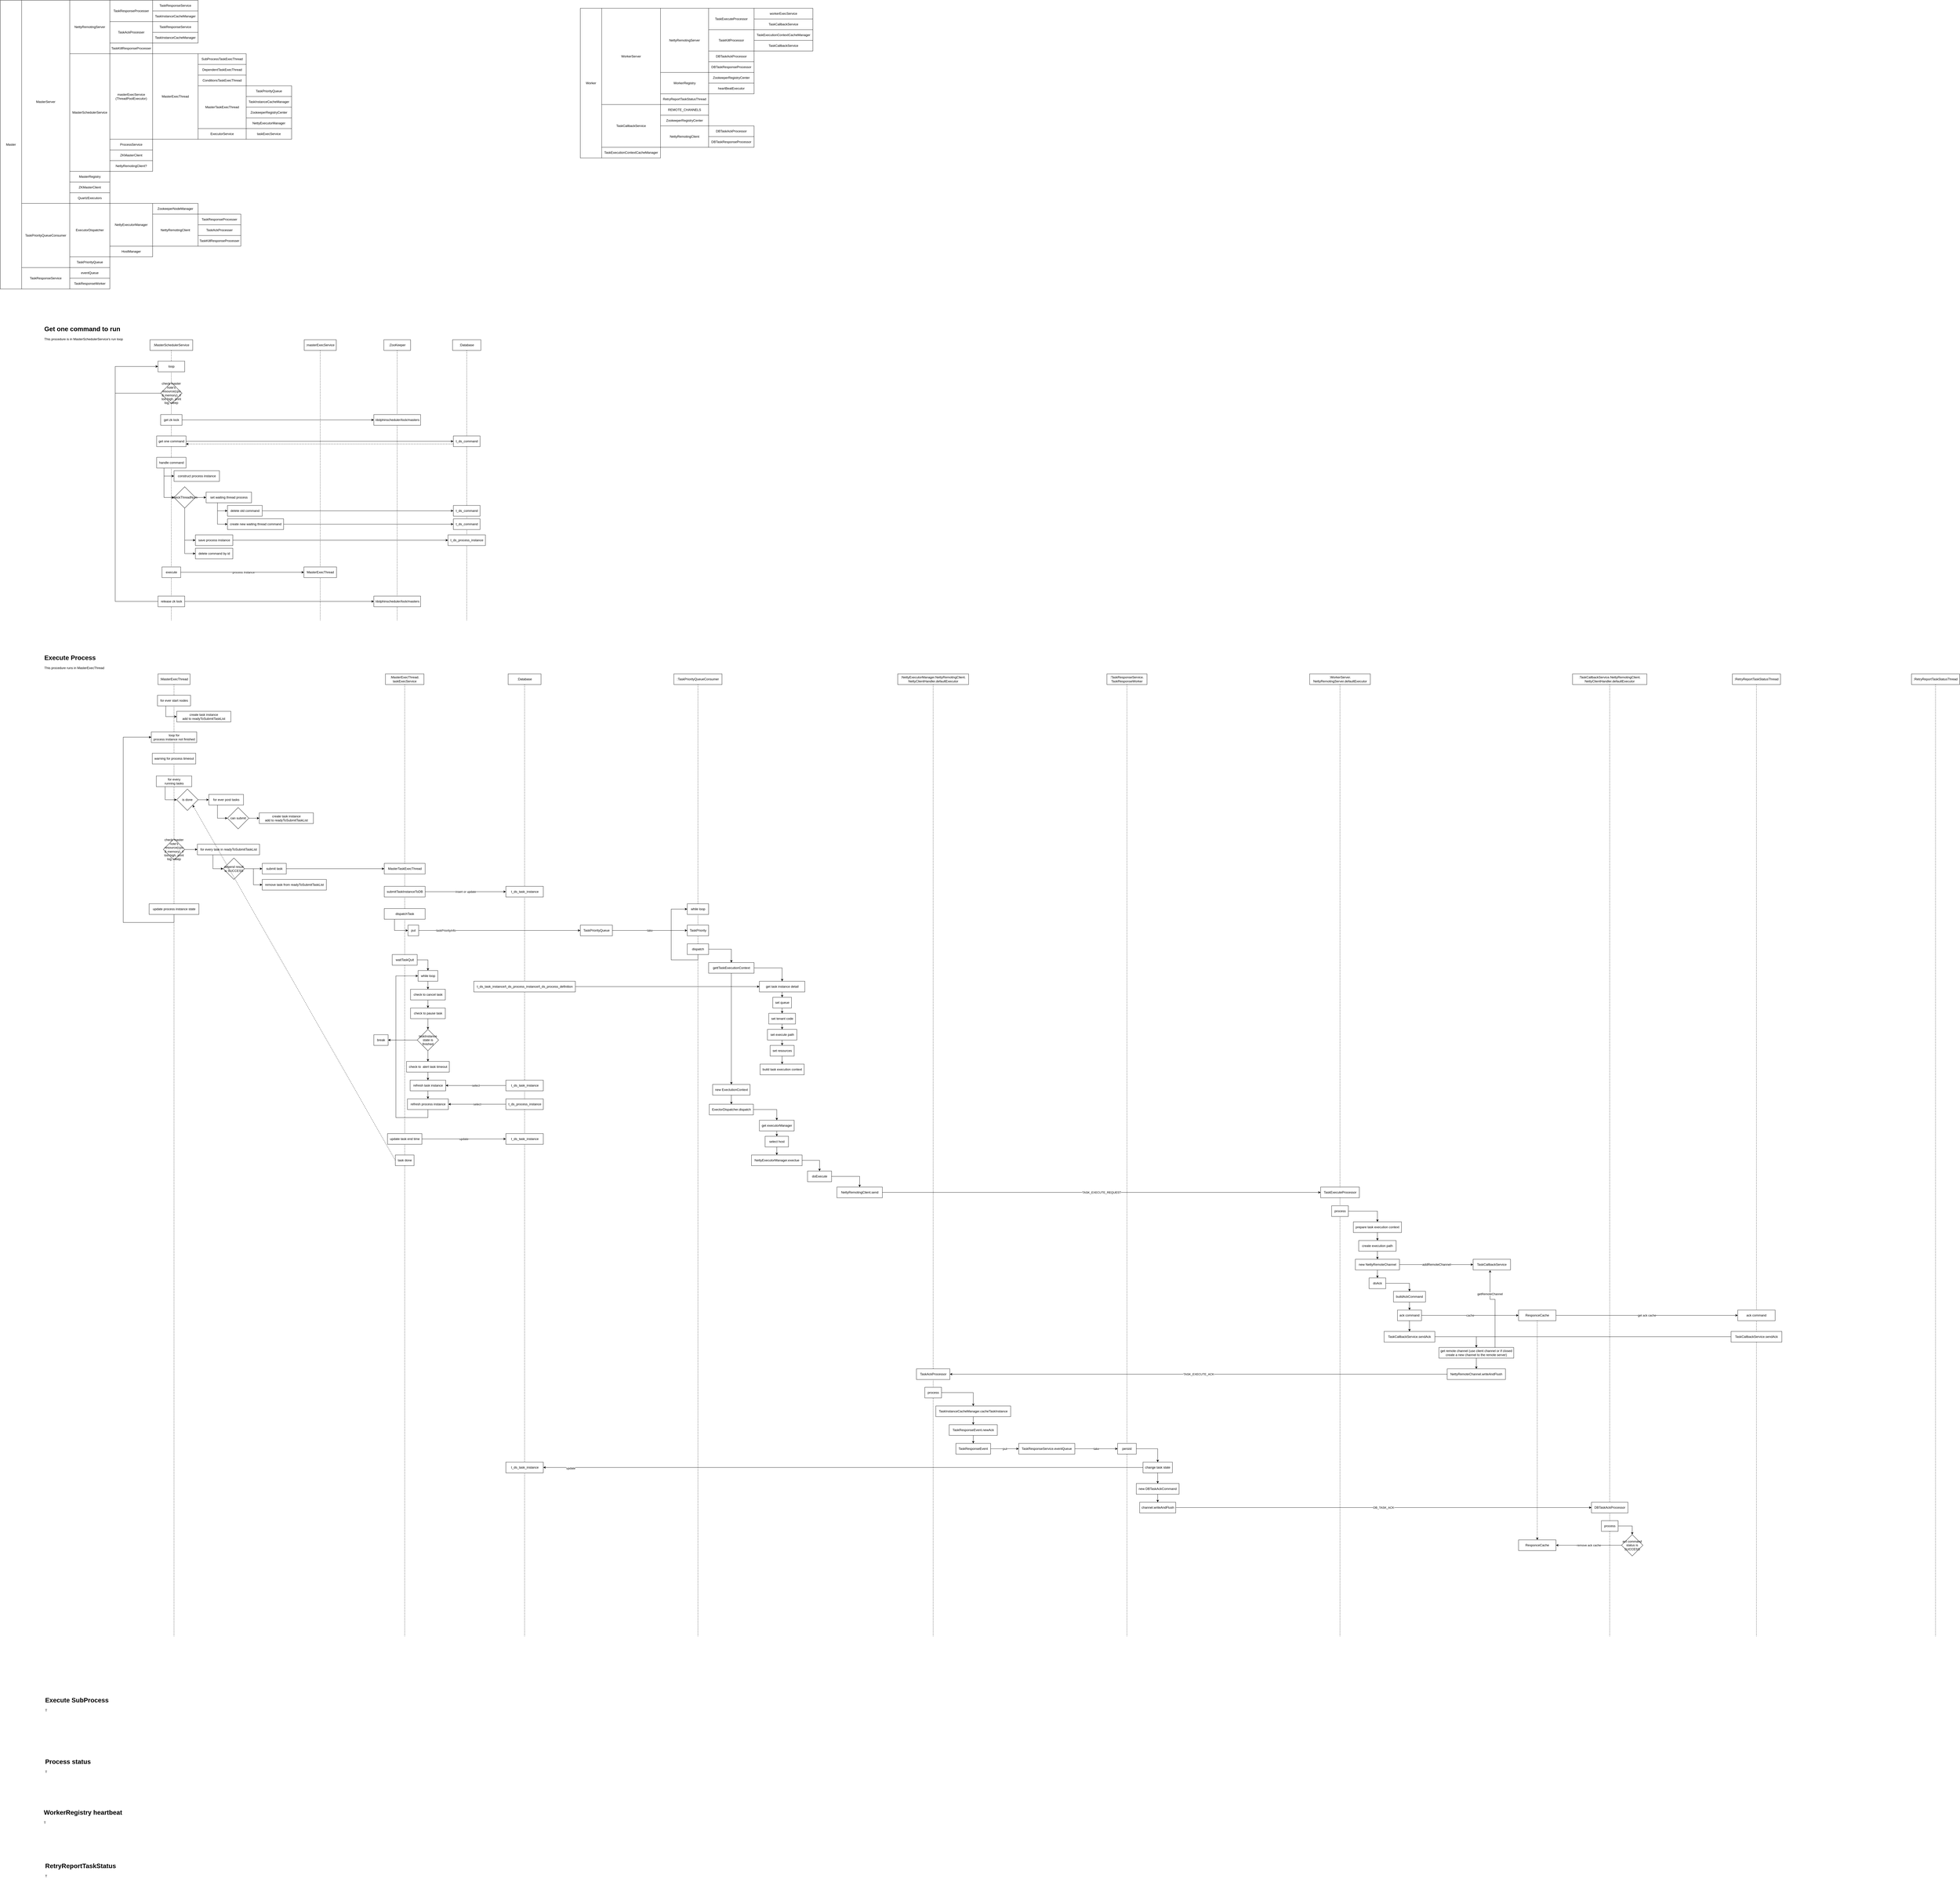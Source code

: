 <mxfile>
    <diagram id="Chz7LX6HWvREofruiTzN" name="Page-1">
        <mxGraphModel dx="1555" dy="1415" grid="1" gridSize="10" guides="1" tooltips="1" connect="1" arrows="1" fold="1" page="0" pageScale="1" pageWidth="827" pageHeight="1169" math="0" shadow="0">
            <root>
                <mxCell id="0"/>
                <mxCell id="1" parent="0"/>
                <mxCell id="3" value="Worker" style="rounded=0;whiteSpace=wrap;html=1;" parent="1" vertex="1">
                    <mxGeometry x="1930" y="-570" width="80" height="560" as="geometry"/>
                </mxCell>
                <mxCell id="5" value="MasterServer" style="rounded=0;whiteSpace=wrap;html=1;" parent="1" vertex="1">
                    <mxGeometry x="-160" y="-600" width="180" height="760" as="geometry"/>
                </mxCell>
                <mxCell id="6" value="NettyRemotingServer" style="rounded=0;whiteSpace=wrap;html=1;" parent="1" vertex="1">
                    <mxGeometry x="20" y="-600" width="150" height="200" as="geometry"/>
                </mxCell>
                <mxCell id="7" value="TaskResponseProcesser" style="rounded=0;whiteSpace=wrap;html=1;" parent="1" vertex="1">
                    <mxGeometry x="170" y="-600" width="160" height="80" as="geometry"/>
                </mxCell>
                <mxCell id="8" value="TaskAckProcesser" style="rounded=0;whiteSpace=wrap;html=1;" parent="1" vertex="1">
                    <mxGeometry x="170" y="-520" width="160" height="80" as="geometry"/>
                </mxCell>
                <mxCell id="9" value="TaskKillResponseProcesser" style="rounded=0;whiteSpace=wrap;html=1;" parent="1" vertex="1">
                    <mxGeometry x="170" y="-440" width="160" height="40" as="geometry"/>
                </mxCell>
                <mxCell id="10" value="MasterSchedulerService" style="rounded=0;whiteSpace=wrap;html=1;" parent="1" vertex="1">
                    <mxGeometry x="20" y="-400" width="150" height="440" as="geometry"/>
                </mxCell>
                <mxCell id="11" value="QuartzExecutors" style="rounded=0;whiteSpace=wrap;html=1;" parent="1" vertex="1">
                    <mxGeometry x="20" y="120" width="150" height="40" as="geometry"/>
                </mxCell>
                <mxCell id="12" value="MasterRegistry" style="rounded=0;whiteSpace=wrap;html=1;" parent="1" vertex="1">
                    <mxGeometry x="20" y="40" width="150" height="40" as="geometry"/>
                </mxCell>
                <mxCell id="13" value="ZKMasterClient" style="rounded=0;whiteSpace=wrap;html=1;" parent="1" vertex="1">
                    <mxGeometry x="20" y="80" width="150" height="40" as="geometry"/>
                </mxCell>
                <mxCell id="15" value="ProcessService" style="rounded=0;whiteSpace=wrap;html=1;" parent="1" vertex="1">
                    <mxGeometry x="170" y="-80" width="160" height="40" as="geometry"/>
                </mxCell>
                <mxCell id="16" value="ZKMasterClient" style="rounded=0;whiteSpace=wrap;html=1;" parent="1" vertex="1">
                    <mxGeometry x="170" y="-40" width="160" height="40" as="geometry"/>
                </mxCell>
                <mxCell id="17" value="NettyRemotingClient?" style="rounded=0;whiteSpace=wrap;html=1;" parent="1" vertex="1">
                    <mxGeometry x="170" width="160" height="40" as="geometry"/>
                </mxCell>
                <mxCell id="18" value="masterExecService&lt;br&gt;(ThreadPoolExecutor)" style="rounded=0;whiteSpace=wrap;html=1;" parent="1" vertex="1">
                    <mxGeometry x="170" y="-400" width="160" height="320" as="geometry"/>
                </mxCell>
                <mxCell id="19" value="MasterExecThread" style="rounded=0;whiteSpace=wrap;html=1;" parent="1" vertex="1">
                    <mxGeometry x="330" y="-400" width="170" height="320" as="geometry"/>
                </mxCell>
                <mxCell id="20" value="SubProcessTaskExecThread" style="rounded=0;whiteSpace=wrap;html=1;" parent="1" vertex="1">
                    <mxGeometry x="500" y="-400" width="180" height="40" as="geometry"/>
                </mxCell>
                <mxCell id="21" value="DependentTaskExecThread" style="rounded=0;whiteSpace=wrap;html=1;" parent="1" vertex="1">
                    <mxGeometry x="500" y="-360" width="180" height="40" as="geometry"/>
                </mxCell>
                <mxCell id="22" value="ConditionsTaskExecThread" style="rounded=0;whiteSpace=wrap;html=1;" parent="1" vertex="1">
                    <mxGeometry x="500" y="-320" width="180" height="40" as="geometry"/>
                </mxCell>
                <mxCell id="23" value="MasterTaskExecThread" style="rounded=0;whiteSpace=wrap;html=1;" parent="1" vertex="1">
                    <mxGeometry x="500" y="-280" width="180" height="160" as="geometry"/>
                </mxCell>
                <mxCell id="24" value="TaskInstanceCacheManager" style="rounded=0;whiteSpace=wrap;html=1;" parent="1" vertex="1">
                    <mxGeometry x="330" y="-560" width="170" height="40" as="geometry"/>
                </mxCell>
                <mxCell id="25" value="TaskResponseService" style="rounded=0;whiteSpace=wrap;html=1;" parent="1" vertex="1">
                    <mxGeometry x="330" y="-600" width="170" height="40" as="geometry"/>
                </mxCell>
                <mxCell id="26" value="TaskInstanceCacheManager" style="rounded=0;whiteSpace=wrap;html=1;" parent="1" vertex="1">
                    <mxGeometry x="330" y="-480" width="170" height="40" as="geometry"/>
                </mxCell>
                <mxCell id="27" value="TaskResponseService" style="rounded=0;whiteSpace=wrap;html=1;" parent="1" vertex="1">
                    <mxGeometry x="330" y="-520" width="170" height="40" as="geometry"/>
                </mxCell>
                <mxCell id="28" value="&lt;h1&gt;Get one command to run&lt;/h1&gt;&lt;p&gt;This procedure is in MasterSchedulerService's run loop&amp;nbsp;&lt;/p&gt;" style="text;html=1;strokeColor=none;fillColor=none;spacing=5;spacingTop=-20;whiteSpace=wrap;overflow=hidden;rounded=0;" parent="1" vertex="1">
                    <mxGeometry x="-80" y="610" width="360" height="120" as="geometry"/>
                </mxCell>
                <mxCell id="29" value=":MasterSchedulerService" style="shape=umlLifeline;perimeter=lifelinePerimeter;whiteSpace=wrap;html=1;container=1;collapsible=0;recursiveResize=0;outlineConnect=0;" parent="1" vertex="1">
                    <mxGeometry x="320" y="670" width="160" height="1050" as="geometry"/>
                </mxCell>
                <mxCell id="35" value="check master note's resource(cpu &amp;amp; memory), if too high, print log, sleep" style="rhombus;whiteSpace=wrap;html=1;" parent="29" vertex="1">
                    <mxGeometry x="40" y="160" width="80" height="80" as="geometry"/>
                </mxCell>
                <mxCell id="38" value="get one command" style="html=1;" parent="29" vertex="1">
                    <mxGeometry x="25" y="360" width="110" height="40" as="geometry"/>
                </mxCell>
                <mxCell id="41" value="release zk lock" style="html=1;" parent="29" vertex="1">
                    <mxGeometry x="30" y="959" width="100" height="40" as="geometry"/>
                </mxCell>
                <mxCell id="53" value="checkThreadNum" style="rhombus;whiteSpace=wrap;html=1;" parent="29" vertex="1">
                    <mxGeometry x="90" y="550" width="80" height="80" as="geometry"/>
                </mxCell>
                <mxCell id="31" value="loop" style="html=1;" parent="1" vertex="1">
                    <mxGeometry x="350" y="750" width="100" height="40" as="geometry"/>
                </mxCell>
                <mxCell id="46" style="edgeStyle=orthogonalEdgeStyle;rounded=0;orthogonalLoop=1;jettySize=auto;html=1;" parent="1" source="33" target="43" edge="1">
                    <mxGeometry relative="1" as="geometry"/>
                </mxCell>
                <mxCell id="33" value="get zk lock" style="html=1;" parent="1" vertex="1">
                    <mxGeometry x="360" y="950" width="80" height="40" as="geometry"/>
                </mxCell>
                <mxCell id="36" style="edgeStyle=orthogonalEdgeStyle;rounded=0;orthogonalLoop=1;jettySize=auto;html=1;entryX=0;entryY=0.5;entryDx=0;entryDy=0;" parent="1" source="35" target="31" edge="1">
                    <mxGeometry relative="1" as="geometry">
                        <Array as="points">
                            <mxPoint x="190" y="870"/>
                            <mxPoint x="190" y="770"/>
                        </Array>
                    </mxGeometry>
                </mxCell>
                <mxCell id="37" value=":Database" style="shape=umlLifeline;perimeter=lifelinePerimeter;whiteSpace=wrap;html=1;container=1;collapsible=0;recursiveResize=0;outlineConnect=0;" parent="1" vertex="1">
                    <mxGeometry x="1452" y="670" width="106" height="1050" as="geometry"/>
                </mxCell>
                <mxCell id="62" value="t_ds_command" style="html=1;" parent="37" vertex="1">
                    <mxGeometry x="3" y="620" width="100" height="40" as="geometry"/>
                </mxCell>
                <mxCell id="66" value="t_ds_process_instance" style="html=1;" parent="37" vertex="1">
                    <mxGeometry x="-17" y="730" width="140" height="40" as="geometry"/>
                </mxCell>
                <mxCell id="49" style="edgeStyle=orthogonalEdgeStyle;rounded=0;orthogonalLoop=1;jettySize=auto;html=1;exitX=0;exitY=0.75;exitDx=0;exitDy=0;entryX=1;entryY=0.75;entryDx=0;entryDy=0;dashed=1" parent="1" source="39" target="38" edge="1">
                    <mxGeometry relative="1" as="geometry"/>
                </mxCell>
                <mxCell id="39" value="t_ds_command" style="html=1;" parent="1" vertex="1">
                    <mxGeometry x="1455" y="1030" width="100" height="40" as="geometry"/>
                </mxCell>
                <mxCell id="40" value="" style="edgeStyle=orthogonalEdgeStyle;rounded=0;orthogonalLoop=1;jettySize=auto;html=1;" parent="1" source="38" target="39" edge="1">
                    <mxGeometry x="0.054" relative="1" as="geometry">
                        <mxPoint as="offset"/>
                    </mxGeometry>
                </mxCell>
                <mxCell id="42" value=":ZooKeeper" style="shape=umlLifeline;perimeter=lifelinePerimeter;whiteSpace=wrap;html=1;container=1;collapsible=0;recursiveResize=0;outlineConnect=0;" parent="1" vertex="1">
                    <mxGeometry x="1195" y="670" width="100" height="1050" as="geometry"/>
                </mxCell>
                <mxCell id="43" value="/dolphinscheduler/lock/masters" style="html=1;" parent="1" vertex="1">
                    <mxGeometry x="1157.5" y="950" width="175" height="40" as="geometry"/>
                </mxCell>
                <mxCell id="44" value="/dolphinscheduler/lock/masters" style="html=1;" parent="1" vertex="1">
                    <mxGeometry x="1157.5" y="1629" width="175" height="40" as="geometry"/>
                </mxCell>
                <mxCell id="45" style="edgeStyle=orthogonalEdgeStyle;rounded=0;orthogonalLoop=1;jettySize=auto;html=1;" parent="1" source="41" target="44" edge="1">
                    <mxGeometry relative="1" as="geometry"/>
                </mxCell>
                <mxCell id="47" style="edgeStyle=orthogonalEdgeStyle;rounded=0;orthogonalLoop=1;jettySize=auto;html=1;entryX=0;entryY=0.5;entryDx=0;entryDy=0;" parent="1" source="41" target="31" edge="1">
                    <mxGeometry relative="1" as="geometry">
                        <Array as="points">
                            <mxPoint x="190" y="1649"/>
                            <mxPoint x="190" y="770"/>
                        </Array>
                    </mxGeometry>
                </mxCell>
                <mxCell id="48" value=":masterExecService" style="shape=umlLifeline;perimeter=lifelinePerimeter;whiteSpace=wrap;html=1;container=1;collapsible=0;recursiveResize=0;outlineConnect=0;" parent="1" vertex="1">
                    <mxGeometry x="897" y="670" width="120" height="1050" as="geometry"/>
                </mxCell>
                <mxCell id="76" style="edgeStyle=orthogonalEdgeStyle;rounded=0;orthogonalLoop=1;jettySize=auto;html=1;exitX=0.25;exitY=1;exitDx=0;exitDy=0;entryX=0;entryY=0.5;entryDx=0;entryDy=0;" parent="1" source="50" target="51" edge="1">
                    <mxGeometry relative="1" as="geometry"/>
                </mxCell>
                <mxCell id="77" style="edgeStyle=orthogonalEdgeStyle;rounded=0;orthogonalLoop=1;jettySize=auto;html=1;exitX=0.25;exitY=1;exitDx=0;exitDy=0;entryX=0;entryY=0.5;entryDx=0;entryDy=0;" parent="1" source="50" target="53" edge="1">
                    <mxGeometry relative="1" as="geometry"/>
                </mxCell>
                <mxCell id="50" value="handle command" style="html=1;" parent="1" vertex="1">
                    <mxGeometry x="345" y="1110" width="110" height="40" as="geometry"/>
                </mxCell>
                <mxCell id="51" value="construct process instance" style="html=1;" parent="1" vertex="1">
                    <mxGeometry x="410" y="1160" width="170" height="40" as="geometry"/>
                </mxCell>
                <mxCell id="59" style="edgeStyle=orthogonalEdgeStyle;rounded=0;orthogonalLoop=1;jettySize=auto;html=1;exitX=0.25;exitY=1;exitDx=0;exitDy=0;entryX=0;entryY=0.5;entryDx=0;entryDy=0;" parent="1" source="56" target="58" edge="1">
                    <mxGeometry relative="1" as="geometry"/>
                </mxCell>
                <mxCell id="61" style="edgeStyle=orthogonalEdgeStyle;rounded=0;orthogonalLoop=1;jettySize=auto;html=1;exitX=0.25;exitY=1;exitDx=0;exitDy=0;entryX=0;entryY=0.5;entryDx=0;entryDy=0;" parent="1" source="56" target="60" edge="1">
                    <mxGeometry relative="1" as="geometry"/>
                </mxCell>
                <mxCell id="56" value="set waiting thread process" style="html=1;" parent="1" vertex="1">
                    <mxGeometry x="530" y="1240" width="170" height="40" as="geometry"/>
                </mxCell>
                <mxCell id="57" style="edgeStyle=orthogonalEdgeStyle;rounded=0;orthogonalLoop=1;jettySize=auto;html=1;" parent="1" source="53" target="56" edge="1">
                    <mxGeometry relative="1" as="geometry"/>
                </mxCell>
                <mxCell id="63" style="edgeStyle=orthogonalEdgeStyle;rounded=0;orthogonalLoop=1;jettySize=auto;html=1;entryX=0;entryY=0.5;entryDx=0;entryDy=0;" parent="1" source="58" target="62" edge="1">
                    <mxGeometry relative="1" as="geometry"/>
                </mxCell>
                <mxCell id="58" value="delete old command" style="html=1;" parent="1" vertex="1">
                    <mxGeometry x="610" y="1290" width="130" height="40" as="geometry"/>
                </mxCell>
                <mxCell id="65" style="edgeStyle=orthogonalEdgeStyle;rounded=0;orthogonalLoop=1;jettySize=auto;html=1;" parent="1" source="60" target="64" edge="1">
                    <mxGeometry relative="1" as="geometry"/>
                </mxCell>
                <mxCell id="60" value="create new waiting thread command" style="html=1;" parent="1" vertex="1">
                    <mxGeometry x="610" y="1340" width="210" height="40" as="geometry"/>
                </mxCell>
                <mxCell id="64" value="t_ds_command" style="html=1;" parent="1" vertex="1">
                    <mxGeometry x="1455" y="1340" width="100" height="40" as="geometry"/>
                </mxCell>
                <mxCell id="68" style="edgeStyle=orthogonalEdgeStyle;rounded=0;orthogonalLoop=1;jettySize=auto;html=1;entryX=0;entryY=0.5;entryDx=0;entryDy=0;" parent="1" source="67" target="66" edge="1">
                    <mxGeometry relative="1" as="geometry"/>
                </mxCell>
                <mxCell id="67" value="save process instance" style="html=1;" parent="1" vertex="1">
                    <mxGeometry x="490" y="1400" width="140" height="40" as="geometry"/>
                </mxCell>
                <mxCell id="69" style="edgeStyle=orthogonalEdgeStyle;rounded=0;orthogonalLoop=1;jettySize=auto;html=1;exitX=0.5;exitY=1;exitDx=0;exitDy=0;entryX=0;entryY=0.5;entryDx=0;entryDy=0;" parent="1" source="53" target="67" edge="1">
                    <mxGeometry relative="1" as="geometry"/>
                </mxCell>
                <mxCell id="70" value="delete command by id" style="html=1;" parent="1" vertex="1">
                    <mxGeometry x="490" y="1450" width="140" height="40" as="geometry"/>
                </mxCell>
                <mxCell id="71" style="edgeStyle=orthogonalEdgeStyle;rounded=0;orthogonalLoop=1;jettySize=auto;html=1;entryX=0;entryY=0.5;entryDx=0;entryDy=0;" parent="1" source="53" target="70" edge="1">
                    <mxGeometry relative="1" as="geometry"/>
                </mxCell>
                <mxCell id="74" style="edgeStyle=orthogonalEdgeStyle;rounded=0;orthogonalLoop=1;jettySize=auto;html=1;" parent="1" source="72" target="73" edge="1">
                    <mxGeometry relative="1" as="geometry"/>
                </mxCell>
                <mxCell id="78" value="process instance" style="edgeLabel;html=1;align=center;verticalAlign=middle;resizable=0;points=[];" parent="74" vertex="1" connectable="0">
                    <mxGeometry x="-0.153" y="5" relative="1" as="geometry">
                        <mxPoint x="40" y="5" as="offset"/>
                    </mxGeometry>
                </mxCell>
                <mxCell id="72" value="execute" style="html=1;" parent="1" vertex="1">
                    <mxGeometry x="365" y="1520" width="70" height="40" as="geometry"/>
                </mxCell>
                <mxCell id="73" value="MasterExecThread" style="html=1;" parent="1" vertex="1">
                    <mxGeometry x="896" y="1520" width="122" height="40" as="geometry"/>
                </mxCell>
                <mxCell id="79" value="&lt;h1&gt;Execute Process&lt;/h1&gt;&lt;p&gt;This procedure runs in MasterExecThread&amp;nbsp;&lt;/p&gt;" style="text;html=1;strokeColor=none;fillColor=none;spacing=5;spacingTop=-20;whiteSpace=wrap;overflow=hidden;rounded=0;" parent="1" vertex="1">
                    <mxGeometry x="-80" y="1840" width="360" height="120" as="geometry"/>
                </mxCell>
                <mxCell id="80" value=":MasterExecThread" style="shape=umlLifeline;perimeter=lifelinePerimeter;whiteSpace=wrap;html=1;container=1;collapsible=0;recursiveResize=0;outlineConnect=0;" parent="1" vertex="1">
                    <mxGeometry x="350" y="1920" width="120" height="3600" as="geometry"/>
                </mxCell>
                <mxCell id="81" value="loop for&lt;br&gt;process instance not finished" style="html=1;" parent="1" vertex="1">
                    <mxGeometry x="325" y="2137" width="170" height="40" as="geometry"/>
                </mxCell>
                <mxCell id="91" style="edgeStyle=orthogonalEdgeStyle;rounded=0;orthogonalLoop=1;jettySize=auto;html=1;exitX=0.25;exitY=1;exitDx=0;exitDy=0;entryX=0;entryY=0.5;entryDx=0;entryDy=0;" parent="1" source="82" target="90" edge="1">
                    <mxGeometry relative="1" as="geometry"/>
                </mxCell>
                <mxCell id="82" value="for every&lt;br&gt;running tasks" style="html=1;" parent="1" vertex="1">
                    <mxGeometry x="343.75" y="2302" width="132.5" height="40" as="geometry"/>
                </mxCell>
                <mxCell id="83" value="create task instance&lt;br&gt;add to readyToSubmitTaskList" style="html=1;" parent="1" vertex="1">
                    <mxGeometry x="420" y="2060" width="202.5" height="40" as="geometry"/>
                </mxCell>
                <mxCell id="84" value="warning for process timeout" style="html=1;" parent="1" vertex="1">
                    <mxGeometry x="328.75" y="2217" width="162.5" height="40" as="geometry"/>
                </mxCell>
                <mxCell id="93" style="edgeStyle=orthogonalEdgeStyle;rounded=0;orthogonalLoop=1;jettySize=auto;html=1;entryX=0;entryY=0.5;entryDx=0;entryDy=0;" parent="1" source="90" target="92" edge="1">
                    <mxGeometry relative="1" as="geometry"/>
                </mxCell>
                <mxCell id="90" value="is done" style="rhombus;whiteSpace=wrap;html=1;" parent="1" vertex="1">
                    <mxGeometry x="420" y="2351" width="80" height="80" as="geometry"/>
                </mxCell>
                <mxCell id="97" style="edgeStyle=orthogonalEdgeStyle;rounded=0;orthogonalLoop=1;jettySize=auto;html=1;exitX=0.25;exitY=1;exitDx=0;exitDy=0;entryX=0;entryY=0.5;entryDx=0;entryDy=0;" parent="1" source="92" target="96" edge="1">
                    <mxGeometry relative="1" as="geometry"/>
                </mxCell>
                <mxCell id="92" value="for ever post tasks" style="html=1;" parent="1" vertex="1">
                    <mxGeometry x="540" y="2371" width="130" height="40" as="geometry"/>
                </mxCell>
                <mxCell id="95" style="edgeStyle=orthogonalEdgeStyle;rounded=0;orthogonalLoop=1;jettySize=auto;html=1;exitX=0.25;exitY=1;exitDx=0;exitDy=0;entryX=0;entryY=0.5;entryDx=0;entryDy=0;" parent="1" source="94" target="83" edge="1">
                    <mxGeometry relative="1" as="geometry"/>
                </mxCell>
                <mxCell id="94" value="for ever start nodes" style="html=1;" parent="1" vertex="1">
                    <mxGeometry x="348.13" y="2000" width="123.75" height="40" as="geometry"/>
                </mxCell>
                <mxCell id="99" style="edgeStyle=orthogonalEdgeStyle;rounded=0;orthogonalLoop=1;jettySize=auto;html=1;entryX=0;entryY=0.5;entryDx=0;entryDy=0;" parent="1" source="96" target="98" edge="1">
                    <mxGeometry relative="1" as="geometry"/>
                </mxCell>
                <mxCell id="96" value="can submit" style="rhombus;whiteSpace=wrap;html=1;" parent="1" vertex="1">
                    <mxGeometry x="610" y="2420" width="80" height="80" as="geometry"/>
                </mxCell>
                <mxCell id="98" value="create task instance&lt;br&gt;add to readyToSubmitTaskList" style="html=1;" parent="1" vertex="1">
                    <mxGeometry x="729" y="2440" width="202.5" height="40" as="geometry"/>
                </mxCell>
                <mxCell id="102" style="edgeStyle=orthogonalEdgeStyle;rounded=0;orthogonalLoop=1;jettySize=auto;html=1;entryX=0;entryY=0.5;entryDx=0;entryDy=0;" parent="1" source="100" target="101" edge="1">
                    <mxGeometry relative="1" as="geometry"/>
                </mxCell>
                <mxCell id="100" value="check master note's resource(cpu &amp;amp; memory), if too high, print log, sleep" style="rhombus;whiteSpace=wrap;html=1;" parent="1" vertex="1">
                    <mxGeometry x="370" y="2537" width="80" height="80" as="geometry"/>
                </mxCell>
                <mxCell id="105" style="edgeStyle=orthogonalEdgeStyle;rounded=0;orthogonalLoop=1;jettySize=auto;html=1;exitX=0.25;exitY=1;exitDx=0;exitDy=0;entryX=0;entryY=0.5;entryDx=0;entryDy=0;" parent="1" source="101" target="104" edge="1">
                    <mxGeometry relative="1" as="geometry"/>
                </mxCell>
                <mxCell id="101" value="for every task in readyToSubmitTaskList" style="html=1;" parent="1" vertex="1">
                    <mxGeometry x="497.5" y="2557" width="232.5" height="40" as="geometry"/>
                </mxCell>
                <mxCell id="107" style="edgeStyle=orthogonalEdgeStyle;rounded=0;orthogonalLoop=1;jettySize=auto;html=1;entryX=0;entryY=0.5;entryDx=0;entryDy=0;" parent="1" source="104" target="106" edge="1">
                    <mxGeometry relative="1" as="geometry"/>
                </mxCell>
                <mxCell id="109" style="edgeStyle=orthogonalEdgeStyle;rounded=0;orthogonalLoop=1;jettySize=auto;html=1;exitX=1;exitY=0.5;exitDx=0;exitDy=0;entryX=0;entryY=0.5;entryDx=0;entryDy=0;" parent="1" source="104" target="108" edge="1">
                    <mxGeometry relative="1" as="geometry"/>
                </mxCell>
                <mxCell id="104" value="depend result is SUCCESS" style="rhombus;whiteSpace=wrap;html=1;" parent="1" vertex="1">
                    <mxGeometry x="594" y="2609" width="80" height="80" as="geometry"/>
                </mxCell>
                <mxCell id="116" style="edgeStyle=orthogonalEdgeStyle;rounded=0;orthogonalLoop=1;jettySize=auto;html=1;" parent="1" source="106" target="115" edge="1">
                    <mxGeometry relative="1" as="geometry"/>
                </mxCell>
                <mxCell id="106" value="submit task" style="html=1;" parent="1" vertex="1">
                    <mxGeometry x="740" y="2629" width="90" height="40" as="geometry"/>
                </mxCell>
                <mxCell id="108" value="remove task from readyToSubmitTaskList" style="html=1;" parent="1" vertex="1">
                    <mxGeometry x="740" y="2689" width="240" height="40" as="geometry"/>
                </mxCell>
                <mxCell id="110" value=":MasterExecThread.&lt;br&gt;taskExecService" style="shape=umlLifeline;perimeter=lifelinePerimeter;whiteSpace=wrap;html=1;container=1;collapsible=0;recursiveResize=0;outlineConnect=0;" parent="1" vertex="1">
                    <mxGeometry x="1201" y="1920" width="144" height="3600" as="geometry"/>
                </mxCell>
                <mxCell id="111" value="&lt;h1&gt;Execute SubProcess&lt;/h1&gt;&lt;p&gt;T&lt;/p&gt;" style="text;html=1;strokeColor=none;fillColor=none;spacing=5;spacingTop=-20;whiteSpace=wrap;overflow=hidden;rounded=0;" parent="1" vertex="1">
                    <mxGeometry x="-77.5" y="5740" width="360" height="120" as="geometry"/>
                </mxCell>
                <mxCell id="112" value="&lt;h1&gt;Process status&lt;/h1&gt;&lt;p&gt;T&lt;/p&gt;" style="text;html=1;strokeColor=none;fillColor=none;spacing=5;spacingTop=-20;whiteSpace=wrap;overflow=hidden;rounded=0;" parent="1" vertex="1">
                    <mxGeometry x="-77.5" y="5970" width="360" height="120" as="geometry"/>
                </mxCell>
                <mxCell id="113" value="ExecutorService" style="rounded=0;whiteSpace=wrap;html=1;" parent="1" vertex="1">
                    <mxGeometry x="500" y="-120" width="180" height="40" as="geometry"/>
                </mxCell>
                <mxCell id="114" value="taskExecService" style="rounded=0;whiteSpace=wrap;html=1;" parent="1" vertex="1">
                    <mxGeometry x="680" y="-120" width="170" height="40" as="geometry"/>
                </mxCell>
                <mxCell id="115" value="MasterTaskExecThread" style="html=1;" parent="1" vertex="1">
                    <mxGeometry x="1196.5" y="2629" width="153" height="40" as="geometry"/>
                </mxCell>
                <mxCell id="118" style="edgeStyle=orthogonalEdgeStyle;rounded=0;orthogonalLoop=1;jettySize=auto;html=1;entryX=0;entryY=0.5;entryDx=0;entryDy=0;" parent="1" source="117" target="81" edge="1">
                    <mxGeometry relative="1" as="geometry">
                        <Array as="points">
                            <mxPoint x="410" y="2850"/>
                            <mxPoint x="220" y="2850"/>
                            <mxPoint x="220" y="2157"/>
                        </Array>
                    </mxGeometry>
                </mxCell>
                <mxCell id="117" value="update process instance state" style="html=1;" parent="1" vertex="1">
                    <mxGeometry x="316.88" y="2780" width="186.25" height="40" as="geometry"/>
                </mxCell>
                <mxCell id="123" value="insert or update" style="edgeStyle=orthogonalEdgeStyle;rounded=0;orthogonalLoop=1;jettySize=auto;html=1;" parent="1" source="119" target="122" edge="1">
                    <mxGeometry relative="1" as="geometry"/>
                </mxCell>
                <mxCell id="119" value="submitTaskInstanceToDB" style="html=1;" parent="1" vertex="1">
                    <mxGeometry x="1196.5" y="2715" width="153" height="40" as="geometry"/>
                </mxCell>
                <mxCell id="120" value=":Database" style="shape=umlLifeline;perimeter=lifelinePerimeter;whiteSpace=wrap;html=1;container=1;collapsible=0;recursiveResize=0;outlineConnect=0;" parent="1" vertex="1">
                    <mxGeometry x="1660" y="1920" width="123" height="3600" as="geometry"/>
                </mxCell>
                <mxCell id="122" value="t_ds_task_instance" style="html=1;" parent="120" vertex="1">
                    <mxGeometry x="-8.5" y="795" width="140" height="40" as="geometry"/>
                </mxCell>
                <mxCell id="126" style="edgeStyle=orthogonalEdgeStyle;rounded=0;orthogonalLoop=1;jettySize=auto;html=1;exitX=0.25;exitY=1;exitDx=0;exitDy=0;entryX=0;entryY=0.5;entryDx=0;entryDy=0;" parent="1" source="124" target="125" edge="1">
                    <mxGeometry relative="1" as="geometry"/>
                </mxCell>
                <mxCell id="124" value="dispatchTask" style="html=1;" parent="1" vertex="1">
                    <mxGeometry x="1196.5" y="2798" width="153" height="40" as="geometry"/>
                </mxCell>
                <mxCell id="128" style="edgeStyle=orthogonalEdgeStyle;rounded=0;orthogonalLoop=1;jettySize=auto;html=1;" parent="1" source="125" target="127" edge="1">
                    <mxGeometry relative="1" as="geometry"/>
                </mxCell>
                <mxCell id="129" value="taskPriorityInfo" style="edgeLabel;html=1;align=center;verticalAlign=middle;resizable=0;points=[];" parent="128" vertex="1" connectable="0">
                    <mxGeometry x="-0.666" relative="1" as="geometry">
                        <mxPoint as="offset"/>
                    </mxGeometry>
                </mxCell>
                <mxCell id="125" value="put" style="html=1;" parent="1" vertex="1">
                    <mxGeometry x="1285.31" y="2860" width="40" height="40" as="geometry"/>
                </mxCell>
                <mxCell id="165" value="take" style="edgeStyle=none;rounded=0;orthogonalLoop=1;jettySize=auto;html=1;" parent="1" source="127" target="164" edge="1">
                    <mxGeometry relative="1" as="geometry"/>
                </mxCell>
                <mxCell id="127" value="TaskPriorityQueue" style="html=1;" parent="1" vertex="1">
                    <mxGeometry x="1930" y="2860" width="120" height="40" as="geometry"/>
                </mxCell>
                <mxCell id="156" style="edgeStyle=orthogonalEdgeStyle;rounded=0;orthogonalLoop=1;jettySize=auto;html=1;entryX=0.5;entryY=0;entryDx=0;entryDy=0;" parent="1" source="130" target="131" edge="1">
                    <mxGeometry relative="1" as="geometry">
                        <Array as="points">
                            <mxPoint x="1360" y="2990"/>
                        </Array>
                    </mxGeometry>
                </mxCell>
                <mxCell id="130" value="waitTaskQuit" style="html=1;" parent="1" vertex="1">
                    <mxGeometry x="1226.25" y="2970" width="93.5" height="40" as="geometry"/>
                </mxCell>
                <mxCell id="134" style="edgeStyle=orthogonalEdgeStyle;rounded=0;orthogonalLoop=1;jettySize=auto;html=1;exitX=0.5;exitY=1;exitDx=0;exitDy=0;entryX=0.5;entryY=0;entryDx=0;entryDy=0;" parent="1" source="131" target="133" edge="1">
                    <mxGeometry relative="1" as="geometry"/>
                </mxCell>
                <mxCell id="131" value="while loop" style="html=1;" parent="1" vertex="1">
                    <mxGeometry x="1323" y="3030" width="73.75" height="40" as="geometry"/>
                </mxCell>
                <mxCell id="136" style="edgeStyle=orthogonalEdgeStyle;rounded=0;orthogonalLoop=1;jettySize=auto;html=1;" parent="1" source="133" target="135" edge="1">
                    <mxGeometry relative="1" as="geometry"/>
                </mxCell>
                <mxCell id="133" value="check to cancel task" style="html=1;" parent="1" vertex="1">
                    <mxGeometry x="1294.88" y="3100" width="130" height="40" as="geometry"/>
                </mxCell>
                <mxCell id="138" style="edgeStyle=orthogonalEdgeStyle;rounded=0;orthogonalLoop=1;jettySize=auto;html=1;entryX=0.5;entryY=0;entryDx=0;entryDy=0;" parent="1" source="135" target="137" edge="1">
                    <mxGeometry relative="1" as="geometry"/>
                </mxCell>
                <mxCell id="135" value="check to pause task" style="html=1;" parent="1" vertex="1">
                    <mxGeometry x="1294.87" y="3170" width="130" height="40" as="geometry"/>
                </mxCell>
                <mxCell id="144" style="edgeStyle=orthogonalEdgeStyle;rounded=0;orthogonalLoop=1;jettySize=auto;html=1;" parent="1" source="140" target="142" edge="1">
                    <mxGeometry relative="1" as="geometry"/>
                </mxCell>
                <mxCell id="140" value="check to&amp;nbsp; alert task timeout" style="html=1;" parent="1" vertex="1">
                    <mxGeometry x="1279.87" y="3370" width="160" height="40" as="geometry"/>
                </mxCell>
                <mxCell id="141" style="edgeStyle=orthogonalEdgeStyle;rounded=0;orthogonalLoop=1;jettySize=auto;html=1;entryX=0.5;entryY=0;entryDx=0;entryDy=0;" parent="1" source="137" target="140" edge="1">
                    <mxGeometry relative="1" as="geometry"/>
                </mxCell>
                <mxCell id="145" style="edgeStyle=orthogonalEdgeStyle;rounded=0;orthogonalLoop=1;jettySize=auto;html=1;entryX=0.5;entryY=0;entryDx=0;entryDy=0;" parent="1" source="142" target="143" edge="1">
                    <mxGeometry relative="1" as="geometry"/>
                </mxCell>
                <mxCell id="142" value="refresh task instance" style="html=1;" parent="1" vertex="1">
                    <mxGeometry x="1293.31" y="3440" width="133.12" height="40" as="geometry"/>
                </mxCell>
                <mxCell id="146" style="edgeStyle=orthogonalEdgeStyle;rounded=0;orthogonalLoop=1;jettySize=auto;html=1;entryX=0;entryY=0.5;entryDx=0;entryDy=0;" parent="1" source="143" target="131" edge="1">
                    <mxGeometry relative="1" as="geometry">
                        <mxPoint x="1320" y="3050" as="targetPoint"/>
                        <Array as="points">
                            <mxPoint x="1360" y="3580"/>
                            <mxPoint x="1240" y="3580"/>
                            <mxPoint x="1240" y="3050"/>
                        </Array>
                    </mxGeometry>
                </mxCell>
                <mxCell id="143" value="refresh process instance" style="html=1;" parent="1" vertex="1">
                    <mxGeometry x="1283.31" y="3510" width="153.12" height="40" as="geometry"/>
                </mxCell>
                <mxCell id="151" value="select" style="edgeStyle=orthogonalEdgeStyle;rounded=0;orthogonalLoop=1;jettySize=auto;html=1;exitX=0;exitY=0.5;exitDx=0;exitDy=0;" parent="1" source="147" target="143" edge="1">
                    <mxGeometry relative="1" as="geometry"/>
                </mxCell>
                <mxCell id="147" value="t_ds_process_instance" style="html=1;" parent="1" vertex="1">
                    <mxGeometry x="1651.5" y="3510" width="140" height="40" as="geometry"/>
                </mxCell>
                <mxCell id="152" value="select" style="edgeStyle=orthogonalEdgeStyle;rounded=0;orthogonalLoop=1;jettySize=auto;html=1;" parent="1" source="149" target="142" edge="1">
                    <mxGeometry relative="1" as="geometry"/>
                </mxCell>
                <mxCell id="149" value="t_ds_task_instance" style="html=1;" parent="1" vertex="1">
                    <mxGeometry x="1651.5" y="3440" width="140" height="40" as="geometry"/>
                </mxCell>
                <mxCell id="153" value="break" style="html=1;" parent="1" vertex="1">
                    <mxGeometry x="1157.5" y="3270" width="53.5" height="40" as="geometry"/>
                </mxCell>
                <mxCell id="154" style="edgeStyle=orthogonalEdgeStyle;rounded=0;orthogonalLoop=1;jettySize=auto;html=1;" parent="1" source="137" target="153" edge="1">
                    <mxGeometry relative="1" as="geometry"/>
                </mxCell>
                <mxCell id="158" value="update" style="edgeStyle=orthogonalEdgeStyle;rounded=0;orthogonalLoop=1;jettySize=auto;html=1;" parent="1" source="155" target="157" edge="1">
                    <mxGeometry relative="1" as="geometry">
                        <mxPoint x="1590" y="3660" as="targetPoint"/>
                    </mxGeometry>
                </mxCell>
                <mxCell id="155" value="update task end time" style="html=1;" parent="1" vertex="1">
                    <mxGeometry x="1208.62" y="3640" width="128.75" height="40" as="geometry"/>
                </mxCell>
                <mxCell id="137" value="taskInstance state is finished" style="rhombus;whiteSpace=wrap;html=1;" parent="1" vertex="1">
                    <mxGeometry x="1319.87" y="3250" width="80" height="80" as="geometry"/>
                </mxCell>
                <mxCell id="157" value="t_ds_task_instance" style="html=1;" parent="1" vertex="1">
                    <mxGeometry x="1651.5" y="3640" width="140" height="40" as="geometry"/>
                </mxCell>
                <mxCell id="160" style="edgeStyle=none;rounded=0;orthogonalLoop=1;jettySize=auto;html=1;exitX=0;exitY=0.5;exitDx=0;exitDy=0;entryX=1;entryY=1;entryDx=0;entryDy=0;dashed=1" parent="1" source="159" target="90" edge="1">
                    <mxGeometry relative="1" as="geometry"/>
                </mxCell>
                <mxCell id="159" value="task done" style="html=1;" parent="1" vertex="1">
                    <mxGeometry x="1238" y="3720" width="70" height="40" as="geometry"/>
                </mxCell>
                <mxCell id="161" value=":TaskPriorityQueueConsumer" style="shape=umlLifeline;perimeter=lifelinePerimeter;whiteSpace=wrap;html=1;container=1;collapsible=0;recursiveResize=0;outlineConnect=0;" parent="1" vertex="1">
                    <mxGeometry x="2280" y="1920" width="180" height="3600" as="geometry"/>
                </mxCell>
                <mxCell id="163" value="while loop" style="html=1;" parent="1" vertex="1">
                    <mxGeometry x="2330" y="2780" width="80" height="40" as="geometry"/>
                </mxCell>
                <mxCell id="164" value="TaskPriority" style="html=1;" parent="1" vertex="1">
                    <mxGeometry x="2330" y="2860" width="80" height="40" as="geometry"/>
                </mxCell>
                <mxCell id="167" style="edgeStyle=orthogonalEdgeStyle;rounded=0;orthogonalLoop=1;jettySize=auto;html=1;" parent="1" source="166" target="163" edge="1">
                    <mxGeometry relative="1" as="geometry">
                        <mxPoint x="2310" y="2800" as="targetPoint"/>
                        <Array as="points">
                            <mxPoint x="2370" y="2990"/>
                            <mxPoint x="2270" y="2990"/>
                            <mxPoint x="2270" y="2800"/>
                        </Array>
                    </mxGeometry>
                </mxCell>
                <mxCell id="169" style="edgeStyle=orthogonalEdgeStyle;rounded=0;orthogonalLoop=1;jettySize=auto;html=1;" parent="1" source="166" target="168" edge="1">
                    <mxGeometry relative="1" as="geometry">
                        <Array as="points">
                            <mxPoint x="2495" y="2950"/>
                        </Array>
                    </mxGeometry>
                </mxCell>
                <mxCell id="166" value="dispatch" style="html=1;" parent="1" vertex="1">
                    <mxGeometry x="2330" y="2930" width="80" height="40" as="geometry"/>
                </mxCell>
                <mxCell id="171" style="edgeStyle=orthogonalEdgeStyle;rounded=0;orthogonalLoop=1;jettySize=auto;html=1;entryX=0.5;entryY=0;entryDx=0;entryDy=0;" parent="1" source="168" target="170" edge="1">
                    <mxGeometry relative="1" as="geometry"/>
                </mxCell>
                <mxCell id="191" style="edgeStyle=orthogonalEdgeStyle;rounded=0;orthogonalLoop=1;jettySize=auto;html=1;" parent="1" source="168" target="190" edge="1">
                    <mxGeometry relative="1" as="geometry"/>
                </mxCell>
                <mxCell id="168" value="gettTaskExecutionContext" style="html=1;" parent="1" vertex="1">
                    <mxGeometry x="2410" y="3000" width="170" height="40" as="geometry"/>
                </mxCell>
                <mxCell id="184" style="edgeStyle=orthogonalEdgeStyle;rounded=0;orthogonalLoop=1;jettySize=auto;html=1;exitX=0.5;exitY=1;exitDx=0;exitDy=0;" parent="1" source="170" target="180" edge="1">
                    <mxGeometry relative="1" as="geometry"/>
                </mxCell>
                <mxCell id="170" value="get task instance detail" style="html=1;" parent="1" vertex="1">
                    <mxGeometry x="2600" y="3070" width="170" height="40" as="geometry"/>
                </mxCell>
                <mxCell id="179" style="edgeStyle=orthogonalEdgeStyle;rounded=0;orthogonalLoop=1;jettySize=auto;html=1;" parent="1" source="173" target="170" edge="1">
                    <mxGeometry relative="1" as="geometry"/>
                </mxCell>
                <mxCell id="185" style="edgeStyle=orthogonalEdgeStyle;rounded=0;orthogonalLoop=1;jettySize=auto;html=1;exitX=0.5;exitY=1;exitDx=0;exitDy=0;" parent="1" source="180" target="181" edge="1">
                    <mxGeometry relative="1" as="geometry"/>
                </mxCell>
                <mxCell id="180" value="set queue" style="html=1;" parent="1" vertex="1">
                    <mxGeometry x="2650" y="3130" width="70" height="40" as="geometry"/>
                </mxCell>
                <mxCell id="186" style="edgeStyle=orthogonalEdgeStyle;rounded=0;orthogonalLoop=1;jettySize=auto;html=1;" parent="1" source="181" target="182" edge="1">
                    <mxGeometry relative="1" as="geometry"/>
                </mxCell>
                <mxCell id="181" value="set tenant code" style="html=1;" parent="1" vertex="1">
                    <mxGeometry x="2635" y="3190" width="100" height="40" as="geometry"/>
                </mxCell>
                <mxCell id="187" style="edgeStyle=orthogonalEdgeStyle;rounded=0;orthogonalLoop=1;jettySize=auto;html=1;exitX=0.5;exitY=1;exitDx=0;exitDy=0;entryX=0.5;entryY=0;entryDx=0;entryDy=0;" parent="1" source="182" target="183" edge="1">
                    <mxGeometry relative="1" as="geometry"/>
                </mxCell>
                <mxCell id="182" value="set execute path" style="html=1;" parent="1" vertex="1">
                    <mxGeometry x="2630" y="3250" width="110" height="40" as="geometry"/>
                </mxCell>
                <mxCell id="189" style="edgeStyle=orthogonalEdgeStyle;rounded=0;orthogonalLoop=1;jettySize=auto;html=1;exitX=0.5;exitY=1;exitDx=0;exitDy=0;" parent="1" source="183" target="188" edge="1">
                    <mxGeometry relative="1" as="geometry"/>
                </mxCell>
                <mxCell id="183" value="set resources" style="html=1;" parent="1" vertex="1">
                    <mxGeometry x="2640" y="3310" width="90" height="40" as="geometry"/>
                </mxCell>
                <mxCell id="188" value="build task execution context" style="html=1;" parent="1" vertex="1">
                    <mxGeometry x="2602.5" y="3380" width="165" height="40" as="geometry"/>
                </mxCell>
                <mxCell id="173" value="t_ds_task_instance/t_ds_process_instance/t_ds_process_definition" style="html=1;" parent="1" vertex="1">
                    <mxGeometry x="1531.5" y="3070" width="380" height="40" as="geometry"/>
                </mxCell>
                <mxCell id="193" style="edgeStyle=orthogonalEdgeStyle;rounded=0;orthogonalLoop=1;jettySize=auto;html=1;" parent="1" source="190" target="192" edge="1">
                    <mxGeometry relative="1" as="geometry"/>
                </mxCell>
                <mxCell id="190" value="new ExectutionContext" style="html=1;" parent="1" vertex="1">
                    <mxGeometry x="2425" y="3456" width="140" height="40" as="geometry"/>
                </mxCell>
                <mxCell id="195" style="edgeStyle=orthogonalEdgeStyle;rounded=0;orthogonalLoop=1;jettySize=auto;html=1;" parent="1" source="192" target="194" edge="1">
                    <mxGeometry relative="1" as="geometry"/>
                </mxCell>
                <mxCell id="192" value="ExectorDispatcher.dispatch" style="html=1;" parent="1" vertex="1">
                    <mxGeometry x="2412.5" y="3530" width="165" height="40" as="geometry"/>
                </mxCell>
                <mxCell id="197" style="edgeStyle=orthogonalEdgeStyle;rounded=0;orthogonalLoop=1;jettySize=auto;html=1;exitX=0.5;exitY=1;exitDx=0;exitDy=0;entryX=0.5;entryY=0;entryDx=0;entryDy=0;" parent="1" source="194" target="196" edge="1">
                    <mxGeometry relative="1" as="geometry"/>
                </mxCell>
                <mxCell id="194" value="get executorManager" style="html=1;" parent="1" vertex="1">
                    <mxGeometry x="2600" y="3590" width="130" height="40" as="geometry"/>
                </mxCell>
                <mxCell id="199" style="edgeStyle=orthogonalEdgeStyle;rounded=0;orthogonalLoop=1;jettySize=auto;html=1;entryX=0.5;entryY=0;entryDx=0;entryDy=0;" parent="1" source="196" target="198" edge="1">
                    <mxGeometry relative="1" as="geometry"/>
                </mxCell>
                <mxCell id="196" value="select host" style="html=1;" parent="1" vertex="1">
                    <mxGeometry x="2621.26" y="3650" width="87.5" height="40" as="geometry"/>
                </mxCell>
                <mxCell id="228" style="edgeStyle=orthogonalEdgeStyle;rounded=0;orthogonalLoop=1;jettySize=auto;html=1;" parent="1" source="198" target="227" edge="1">
                    <mxGeometry relative="1" as="geometry"/>
                </mxCell>
                <mxCell id="198" value="NettyExecutorManager.exectue" style="html=1;" parent="1" vertex="1">
                    <mxGeometry x="2570.32" y="3720" width="189.37" height="40" as="geometry"/>
                </mxCell>
                <mxCell id="200" value="Master" style="rounded=0;whiteSpace=wrap;html=1;" parent="1" vertex="1">
                    <mxGeometry x="-240" y="-600" width="80" height="1080" as="geometry"/>
                </mxCell>
                <mxCell id="201" value="TaskPriorityQueueConsumer" style="rounded=0;whiteSpace=wrap;html=1;" parent="1" vertex="1">
                    <mxGeometry x="-160" y="160" width="180" height="240" as="geometry"/>
                </mxCell>
                <mxCell id="206" value="ExecutorDispatcher" style="rounded=0;whiteSpace=wrap;html=1;" parent="1" vertex="1">
                    <mxGeometry x="20" y="160" width="150" height="200" as="geometry"/>
                </mxCell>
                <mxCell id="210" value="TaskPriorityQueue" style="rounded=0;whiteSpace=wrap;html=1;" parent="1" vertex="1">
                    <mxGeometry x="20" y="360" width="150" height="40" as="geometry"/>
                </mxCell>
                <mxCell id="213" value="TaskInstanceCacheManager" style="rounded=0;whiteSpace=wrap;html=1;" parent="1" vertex="1">
                    <mxGeometry x="680" y="-240" width="170" height="40" as="geometry"/>
                </mxCell>
                <mxCell id="215" value="ZookeeperRegistryCenter" style="rounded=0;whiteSpace=wrap;html=1;" parent="1" vertex="1">
                    <mxGeometry x="680" y="-200" width="170" height="40" as="geometry"/>
                </mxCell>
                <mxCell id="217" value="NettyExecutorManager" style="rounded=0;whiteSpace=wrap;html=1;" parent="1" vertex="1">
                    <mxGeometry x="680" y="-160" width="170" height="40" as="geometry"/>
                </mxCell>
                <mxCell id="219" value="TaskPriorityQueue" style="rounded=0;whiteSpace=wrap;html=1;" parent="1" vertex="1">
                    <mxGeometry x="680" y="-280" width="170" height="40" as="geometry"/>
                </mxCell>
                <mxCell id="220" value="NettyExecutorManager" style="rounded=0;whiteSpace=wrap;html=1;" parent="1" vertex="1">
                    <mxGeometry x="170" y="160" width="160" height="160" as="geometry"/>
                </mxCell>
                <mxCell id="221" value="HostManager" style="rounded=0;whiteSpace=wrap;html=1;" parent="1" vertex="1">
                    <mxGeometry x="170" y="320" width="160" height="40" as="geometry"/>
                </mxCell>
                <mxCell id="223" value="ZookeeperNodeManager" style="rounded=0;whiteSpace=wrap;html=1;" parent="1" vertex="1">
                    <mxGeometry x="330" y="160" width="170" height="40" as="geometry"/>
                </mxCell>
                <mxCell id="225" value="NettyRemotingClient" style="rounded=0;whiteSpace=wrap;html=1;" parent="1" vertex="1">
                    <mxGeometry x="330" y="200" width="170" height="120" as="geometry"/>
                </mxCell>
                <mxCell id="235" style="edgeStyle=orthogonalEdgeStyle;rounded=0;orthogonalLoop=1;jettySize=auto;html=1;" parent="1" source="227" target="234" edge="1">
                    <mxGeometry relative="1" as="geometry"/>
                </mxCell>
                <mxCell id="227" value="doExecute" style="html=1;" parent="1" vertex="1">
                    <mxGeometry x="2780" y="3780" width="90" height="40" as="geometry"/>
                </mxCell>
                <mxCell id="231" value="TaskResponseProcesser" style="rounded=0;whiteSpace=wrap;html=1;" parent="1" vertex="1">
                    <mxGeometry x="500" y="200" width="160" height="40" as="geometry"/>
                </mxCell>
                <mxCell id="232" value="TaskAckProcesser" style="rounded=0;whiteSpace=wrap;html=1;" parent="1" vertex="1">
                    <mxGeometry x="500" y="240" width="160" height="40" as="geometry"/>
                </mxCell>
                <mxCell id="233" value="TaskKillResponseProcesser" style="rounded=0;whiteSpace=wrap;html=1;" parent="1" vertex="1">
                    <mxGeometry x="500" y="280" width="160" height="40" as="geometry"/>
                </mxCell>
                <mxCell id="248" value="TASK_EXECUTE_REQUEST" style="edgeStyle=orthogonalEdgeStyle;rounded=0;orthogonalLoop=1;jettySize=auto;html=1;entryX=0;entryY=0.5;entryDx=0;entryDy=0;" parent="1" source="234" target="247" edge="1">
                    <mxGeometry relative="1" as="geometry"/>
                </mxCell>
                <mxCell id="234" value="&lt;span&gt;NettyRemotingClient.send&lt;/span&gt;" style="html=1;" parent="1" vertex="1">
                    <mxGeometry x="2890" y="3840" width="170" height="40" as="geometry"/>
                </mxCell>
                <mxCell id="236" value=":WorkerServer.&lt;br&gt;NettyRemotingServer.defaultExecutor" style="shape=umlLifeline;perimeter=lifelinePerimeter;whiteSpace=wrap;html=1;container=1;collapsible=0;recursiveResize=0;outlineConnect=0;" parent="1" vertex="1">
                    <mxGeometry x="4658.5" y="1920" width="227" height="3600" as="geometry"/>
                </mxCell>
                <mxCell id="237" value="WorkerServer" style="rounded=0;whiteSpace=wrap;html=1;" parent="1" vertex="1">
                    <mxGeometry x="2010" y="-570" width="220" height="360" as="geometry"/>
                </mxCell>
                <mxCell id="238" value="NettyRemotingServer" style="rounded=0;whiteSpace=wrap;html=1;" parent="1" vertex="1">
                    <mxGeometry x="2230" y="-570" width="180" height="240" as="geometry"/>
                </mxCell>
                <mxCell id="239" value="WorkerRegistry" style="rounded=0;whiteSpace=wrap;html=1;" parent="1" vertex="1">
                    <mxGeometry x="2230" y="-330" width="180" height="80" as="geometry"/>
                </mxCell>
                <mxCell id="241" value="RetryReportTaskStatusThread" style="rounded=0;whiteSpace=wrap;html=1;" parent="1" vertex="1">
                    <mxGeometry x="2230" y="-250" width="180" height="40" as="geometry"/>
                </mxCell>
                <mxCell id="243" value="TaskExecuteProcessor" style="rounded=0;whiteSpace=wrap;html=1;" parent="1" vertex="1">
                    <mxGeometry x="2410" y="-570" width="170" height="80" as="geometry"/>
                </mxCell>
                <mxCell id="244" value="TaskKillProcessor" style="rounded=0;whiteSpace=wrap;html=1;" parent="1" vertex="1">
                    <mxGeometry x="2410" y="-490" width="170" height="80" as="geometry"/>
                </mxCell>
                <mxCell id="245" value="DBTaskResponseProcessor" style="rounded=0;whiteSpace=wrap;html=1;" parent="1" vertex="1">
                    <mxGeometry x="2410" y="-370" width="170" height="40" as="geometry"/>
                </mxCell>
                <mxCell id="246" value="DBTaskAckProcessor" style="rounded=0;whiteSpace=wrap;html=1;" parent="1" vertex="1">
                    <mxGeometry x="2410" y="-410" width="170" height="40" as="geometry"/>
                </mxCell>
                <mxCell id="247" value="TaskExecuteProcessor" style="rounded=0;whiteSpace=wrap;html=1;" parent="1" vertex="1">
                    <mxGeometry x="4699.5" y="3840" width="145" height="40" as="geometry"/>
                </mxCell>
                <mxCell id="249" value="ZookeeperRegistryCenter" style="rounded=0;whiteSpace=wrap;html=1;" parent="1" vertex="1">
                    <mxGeometry x="2410" y="-330" width="170" height="40" as="geometry"/>
                </mxCell>
                <mxCell id="251" value="heartBeatExecutor" style="rounded=0;whiteSpace=wrap;html=1;" parent="1" vertex="1">
                    <mxGeometry x="2410" y="-290" width="170" height="40" as="geometry"/>
                </mxCell>
                <mxCell id="254" value="&lt;h1&gt;WorkerRegistry heartbeat&lt;/h1&gt;&lt;p&gt;T&lt;/p&gt;" style="text;html=1;strokeColor=none;fillColor=none;spacing=5;spacingTop=-20;whiteSpace=wrap;overflow=hidden;rounded=0;" parent="1" vertex="1">
                    <mxGeometry x="-82.5" y="6160" width="360" height="120" as="geometry"/>
                </mxCell>
                <mxCell id="255" value="&lt;h1&gt;RetryReportTaskStatus&lt;/h1&gt;&lt;p&gt;T&lt;/p&gt;" style="text;html=1;strokeColor=none;fillColor=none;spacing=5;spacingTop=-20;whiteSpace=wrap;overflow=hidden;rounded=0;" parent="1" vertex="1">
                    <mxGeometry x="-77.5" y="6360" width="360" height="120" as="geometry"/>
                </mxCell>
                <mxCell id="271" style="edgeStyle=orthogonalEdgeStyle;rounded=0;orthogonalLoop=1;jettySize=auto;html=1;" parent="1" source="256" target="269" edge="1">
                    <mxGeometry relative="1" as="geometry"/>
                </mxCell>
                <mxCell id="256" value="process" style="rounded=0;whiteSpace=wrap;html=1;" parent="1" vertex="1">
                    <mxGeometry x="4740.75" y="3910" width="62.5" height="40" as="geometry"/>
                </mxCell>
                <mxCell id="259" value="TaskCallbackService" style="rounded=0;whiteSpace=wrap;html=1;" parent="1" vertex="1">
                    <mxGeometry x="2010" y="-210" width="220" height="160" as="geometry"/>
                </mxCell>
                <mxCell id="261" value="REMOTE_CHANNELS" style="rounded=0;whiteSpace=wrap;html=1;" parent="1" vertex="1">
                    <mxGeometry x="2230" y="-210" width="180" height="40" as="geometry"/>
                </mxCell>
                <mxCell id="263" value="ZookeeperRegistryCenter" style="rounded=0;whiteSpace=wrap;html=1;" parent="1" vertex="1">
                    <mxGeometry x="2230" y="-170" width="180" height="40" as="geometry"/>
                </mxCell>
                <mxCell id="265" value="NettyRemotingClient" style="rounded=0;whiteSpace=wrap;html=1;" parent="1" vertex="1">
                    <mxGeometry x="2230" y="-130" width="180" height="80" as="geometry"/>
                </mxCell>
                <mxCell id="267" value="DBTaskResponseProcessor" style="rounded=0;whiteSpace=wrap;html=1;" parent="1" vertex="1">
                    <mxGeometry x="2410" y="-90" width="170" height="40" as="geometry"/>
                </mxCell>
                <mxCell id="268" value="DBTaskAckProcessor" style="rounded=0;whiteSpace=wrap;html=1;" parent="1" vertex="1">
                    <mxGeometry x="2410" y="-130" width="170" height="40" as="geometry"/>
                </mxCell>
                <mxCell id="274" style="edgeStyle=orthogonalEdgeStyle;rounded=0;orthogonalLoop=1;jettySize=auto;html=1;" parent="1" source="269" target="272" edge="1">
                    <mxGeometry relative="1" as="geometry"/>
                </mxCell>
                <mxCell id="269" value="prepare task execution context" style="rounded=0;whiteSpace=wrap;html=1;" parent="1" vertex="1">
                    <mxGeometry x="4822" y="3970" width="180" height="40" as="geometry"/>
                </mxCell>
                <mxCell id="285" style="edgeStyle=orthogonalEdgeStyle;rounded=0;orthogonalLoop=1;jettySize=auto;html=1;" parent="1" source="272" target="284" edge="1">
                    <mxGeometry relative="1" as="geometry"/>
                </mxCell>
                <mxCell id="272" value="create execution path" style="rounded=0;whiteSpace=wrap;html=1;" parent="1" vertex="1">
                    <mxGeometry x="4842" y="4040" width="140" height="40" as="geometry"/>
                </mxCell>
                <mxCell id="275" value=":TaskCallbackService.NettyRemotingClient.&lt;br&gt;NettyClientHandler.defaultExecutor" style="shape=umlLifeline;perimeter=lifelinePerimeter;whiteSpace=wrap;html=1;container=1;collapsible=0;recursiveResize=0;outlineConnect=0;" parent="1" vertex="1">
                    <mxGeometry x="5642" y="1920" width="278" height="3600" as="geometry"/>
                </mxCell>
                <mxCell id="338" value="act command status is SUCCESS" style="rhombus;whiteSpace=wrap;html=1;" parent="275" vertex="1">
                    <mxGeometry x="183.25" y="3220" width="80" height="80" as="geometry"/>
                </mxCell>
                <mxCell id="276" value="workerExecService" style="rounded=0;whiteSpace=wrap;html=1;" parent="1" vertex="1">
                    <mxGeometry x="2580" y="-570" width="220" height="40" as="geometry"/>
                </mxCell>
                <mxCell id="278" value="TaskCallbackService" style="rounded=0;whiteSpace=wrap;html=1;" parent="1" vertex="1">
                    <mxGeometry x="2580" y="-530" width="220" height="40" as="geometry"/>
                </mxCell>
                <mxCell id="280" value="TaskExecutionContextCacheManager" style="rounded=0;whiteSpace=wrap;html=1;" parent="1" vertex="1">
                    <mxGeometry x="2010" y="-50" width="220" height="40" as="geometry"/>
                </mxCell>
                <mxCell id="282" value="TaskExecutionContextCacheManager" style="rounded=0;whiteSpace=wrap;html=1;" parent="1" vertex="1">
                    <mxGeometry x="2580" y="-490" width="220" height="40" as="geometry"/>
                </mxCell>
                <mxCell id="283" value="TaskCallbackService" style="rounded=0;whiteSpace=wrap;html=1;" parent="1" vertex="1">
                    <mxGeometry x="2580" y="-450" width="220" height="40" as="geometry"/>
                </mxCell>
                <mxCell id="287" value="&lt;span style=&quot;font-size: 12px&quot;&gt;addRemoteChannel&lt;/span&gt;" style="edgeStyle=orthogonalEdgeStyle;rounded=0;orthogonalLoop=1;jettySize=auto;html=1;" parent="1" source="284" target="286" edge="1">
                    <mxGeometry relative="1" as="geometry"/>
                </mxCell>
                <mxCell id="290" style="edgeStyle=orthogonalEdgeStyle;rounded=0;orthogonalLoop=1;jettySize=auto;html=1;" parent="1" source="284" target="288" edge="1">
                    <mxGeometry relative="1" as="geometry"/>
                </mxCell>
                <mxCell id="284" value="new NettyRemoteChannel" style="rounded=0;whiteSpace=wrap;html=1;" parent="1" vertex="1">
                    <mxGeometry x="4829.5" y="4110" width="165" height="40" as="geometry"/>
                </mxCell>
                <mxCell id="286" value="TaskCallbackService" style="rounded=0;whiteSpace=wrap;html=1;" parent="1" vertex="1">
                    <mxGeometry x="5270" y="4110" width="140" height="40" as="geometry"/>
                </mxCell>
                <mxCell id="292" style="edgeStyle=orthogonalEdgeStyle;rounded=0;orthogonalLoop=1;jettySize=auto;html=1;entryX=0.5;entryY=0;entryDx=0;entryDy=0;" parent="1" source="288" target="291" edge="1">
                    <mxGeometry relative="1" as="geometry"/>
                </mxCell>
                <mxCell id="288" value="doAck" style="rounded=0;whiteSpace=wrap;html=1;" parent="1" vertex="1">
                    <mxGeometry x="4880.75" y="4180" width="62.5" height="40" as="geometry"/>
                </mxCell>
                <mxCell id="294" style="edgeStyle=orthogonalEdgeStyle;rounded=0;orthogonalLoop=1;jettySize=auto;html=1;" parent="1" source="291" target="293" edge="1">
                    <mxGeometry relative="1" as="geometry"/>
                </mxCell>
                <mxCell id="291" value="buildAckCommand" style="rounded=0;whiteSpace=wrap;html=1;" parent="1" vertex="1">
                    <mxGeometry x="4972" y="4230" width="120" height="40" as="geometry"/>
                </mxCell>
                <mxCell id="296" value="cache" style="edgeStyle=orthogonalEdgeStyle;rounded=0;orthogonalLoop=1;jettySize=auto;html=1;" parent="1" source="293" target="295" edge="1">
                    <mxGeometry relative="1" as="geometry"/>
                </mxCell>
                <mxCell id="298" style="edgeStyle=orthogonalEdgeStyle;rounded=0;orthogonalLoop=1;jettySize=auto;html=1;" parent="1" source="293" target="297" edge="1">
                    <mxGeometry relative="1" as="geometry"/>
                </mxCell>
                <mxCell id="293" value="ack command" style="rounded=0;whiteSpace=wrap;html=1;" parent="1" vertex="1">
                    <mxGeometry x="4987" y="4300" width="90" height="40" as="geometry"/>
                </mxCell>
                <mxCell id="342" style="rounded=0;orthogonalLoop=1;jettySize=auto;html=1;entryX=0.5;entryY=0;entryDx=0;entryDy=0;dashed=1" parent="1" source="295" target="340" edge="1">
                    <mxGeometry relative="1" as="geometry"/>
                </mxCell>
                <mxCell id="344" value="get ack cache" style="edgeStyle=orthogonalEdgeStyle;rounded=0;orthogonalLoop=1;jettySize=auto;html=1;entryX=0;entryY=0.5;entryDx=0;entryDy=0;" parent="1" source="295" target="343" edge="1">
                    <mxGeometry relative="1" as="geometry"/>
                </mxCell>
                <mxCell id="295" value="ResponceCache" style="rounded=0;whiteSpace=wrap;html=1;" parent="1" vertex="1">
                    <mxGeometry x="5440" y="4300" width="140" height="40" as="geometry"/>
                </mxCell>
                <mxCell id="301" value="TASK_EXECUTE_ACK" style="edgeStyle=orthogonalEdgeStyle;rounded=0;orthogonalLoop=1;jettySize=auto;html=1;exitX=0;exitY=0.5;exitDx=0;exitDy=0;" parent="1" source="332" target="300" edge="1">
                    <mxGeometry relative="1" as="geometry"/>
                </mxCell>
                <mxCell id="331" style="edgeStyle=orthogonalEdgeStyle;rounded=0;orthogonalLoop=1;jettySize=auto;html=1;entryX=0.5;entryY=0;entryDx=0;entryDy=0;" parent="1" source="297" target="330" edge="1">
                    <mxGeometry relative="1" as="geometry"/>
                </mxCell>
                <mxCell id="297" value="TaskCallbackService.sendAck" style="rounded=0;whiteSpace=wrap;html=1;" parent="1" vertex="1">
                    <mxGeometry x="4937" y="4380" width="190" height="40" as="geometry"/>
                </mxCell>
                <mxCell id="299" value=":NettyExecutorManager.NettyRemotingClient.&lt;br&gt;NettyClientHandler.defaultExecutor" style="shape=umlLifeline;perimeter=lifelinePerimeter;whiteSpace=wrap;html=1;container=1;collapsible=0;recursiveResize=0;outlineConnect=0;" parent="1" vertex="1">
                    <mxGeometry x="3117.5" y="1920" width="265" height="3600" as="geometry"/>
                </mxCell>
                <mxCell id="300" value="TaskAckProcessor" style="rounded=0;whiteSpace=wrap;html=1;" parent="1" vertex="1">
                    <mxGeometry x="3187.5" y="4520" width="125" height="40" as="geometry"/>
                </mxCell>
                <mxCell id="304" style="edgeStyle=orthogonalEdgeStyle;rounded=0;orthogonalLoop=1;jettySize=auto;html=1;entryX=0.5;entryY=0;entryDx=0;entryDy=0;" parent="1" source="302" target="303" edge="1">
                    <mxGeometry relative="1" as="geometry">
                        <Array as="points">
                            <mxPoint x="3400" y="4609"/>
                            <mxPoint x="3400" y="4639"/>
                            <mxPoint x="3400" y="4639"/>
                        </Array>
                    </mxGeometry>
                </mxCell>
                <mxCell id="302" value="process" style="rounded=0;whiteSpace=wrap;html=1;" parent="1" vertex="1">
                    <mxGeometry x="3218.75" y="4589" width="62.5" height="40" as="geometry"/>
                </mxCell>
                <mxCell id="306" value="" style="edgeStyle=orthogonalEdgeStyle;rounded=0;orthogonalLoop=1;jettySize=auto;html=1;" parent="1" source="303" target="305" edge="1">
                    <mxGeometry relative="1" as="geometry"/>
                </mxCell>
                <mxCell id="303" value="TaskInstanceCacheManager.cacheTaskInstance" style="rounded=0;whiteSpace=wrap;html=1;" parent="1" vertex="1">
                    <mxGeometry x="3260" y="4659" width="280" height="40" as="geometry"/>
                </mxCell>
                <mxCell id="308" value="" style="edgeStyle=orthogonalEdgeStyle;rounded=0;orthogonalLoop=1;jettySize=auto;html=1;" parent="1" source="305" target="307" edge="1">
                    <mxGeometry relative="1" as="geometry"/>
                </mxCell>
                <mxCell id="305" value="TaskResponseEvent.newAck" style="rounded=0;whiteSpace=wrap;html=1;" parent="1" vertex="1">
                    <mxGeometry x="3310" y="4729" width="180" height="40" as="geometry"/>
                </mxCell>
                <mxCell id="316" value="put" style="edgeStyle=orthogonalEdgeStyle;rounded=0;orthogonalLoop=1;jettySize=auto;html=1;" parent="1" source="307" target="315" edge="1">
                    <mxGeometry relative="1" as="geometry"/>
                </mxCell>
                <mxCell id="307" value="TaskResponseEvent" style="rounded=0;whiteSpace=wrap;html=1;" parent="1" vertex="1">
                    <mxGeometry x="3335" y="4799" width="130" height="40" as="geometry"/>
                </mxCell>
                <mxCell id="310" value="TaskResponseService" style="rounded=0;whiteSpace=wrap;html=1;" parent="1" vertex="1">
                    <mxGeometry x="-160" y="400" width="180" height="80" as="geometry"/>
                </mxCell>
                <mxCell id="311" value="eventQueue" style="rounded=0;whiteSpace=wrap;html=1;" parent="1" vertex="1">
                    <mxGeometry x="20" y="400" width="150" height="40" as="geometry"/>
                </mxCell>
                <mxCell id="312" value="TaskResponseWorker" style="rounded=0;whiteSpace=wrap;html=1;" parent="1" vertex="1">
                    <mxGeometry x="20" y="440" width="150" height="40" as="geometry"/>
                </mxCell>
                <mxCell id="314" value=":TaskResponseService.&lt;br&gt;TaskResponseWorker" style="shape=umlLifeline;perimeter=lifelinePerimeter;whiteSpace=wrap;html=1;container=1;collapsible=0;recursiveResize=0;outlineConnect=0;" parent="1" vertex="1">
                    <mxGeometry x="3900" y="1920" width="150" height="3600" as="geometry"/>
                </mxCell>
                <mxCell id="318" value="take" style="edgeStyle=orthogonalEdgeStyle;rounded=0;orthogonalLoop=1;jettySize=auto;html=1;" parent="1" source="315" target="317" edge="1">
                    <mxGeometry relative="1" as="geometry"/>
                </mxCell>
                <mxCell id="315" value="TaskResponseService.eventQueue" style="rounded=0;whiteSpace=wrap;html=1;" parent="1" vertex="1">
                    <mxGeometry x="3570" y="4799" width="210" height="40" as="geometry"/>
                </mxCell>
                <mxCell id="326" style="edgeStyle=orthogonalEdgeStyle;rounded=0;orthogonalLoop=1;jettySize=auto;html=1;" parent="1" source="317" target="319" edge="1">
                    <mxGeometry relative="1" as="geometry"/>
                </mxCell>
                <mxCell id="317" value="persist" style="rounded=0;whiteSpace=wrap;html=1;" parent="1" vertex="1">
                    <mxGeometry x="3940" y="4799" width="70" height="40" as="geometry"/>
                </mxCell>
                <mxCell id="321" style="edgeStyle=orthogonalEdgeStyle;rounded=0;orthogonalLoop=1;jettySize=auto;html=1;entryX=1;entryY=0.5;entryDx=0;entryDy=0;" parent="1" source="319" target="320" edge="1">
                    <mxGeometry relative="1" as="geometry"/>
                </mxCell>
                <mxCell id="322" value="update" style="edgeLabel;html=1;align=center;verticalAlign=middle;resizable=0;points=[];" parent="321" vertex="1" connectable="0">
                    <mxGeometry x="0.91" y="3" relative="1" as="geometry">
                        <mxPoint x="1" as="offset"/>
                    </mxGeometry>
                </mxCell>
                <mxCell id="328" style="edgeStyle=orthogonalEdgeStyle;rounded=0;orthogonalLoop=1;jettySize=auto;html=1;" parent="1" source="319" target="323" edge="1">
                    <mxGeometry relative="1" as="geometry"/>
                </mxCell>
                <mxCell id="319" value="change task state" style="rounded=0;whiteSpace=wrap;html=1;" parent="1" vertex="1">
                    <mxGeometry x="4035" y="4869" width="110" height="40" as="geometry"/>
                </mxCell>
                <mxCell id="320" value="t_ds_task_instance" style="html=1;" parent="1" vertex="1">
                    <mxGeometry x="1651.5" y="4869" width="140" height="40" as="geometry"/>
                </mxCell>
                <mxCell id="329" style="edgeStyle=orthogonalEdgeStyle;rounded=0;orthogonalLoop=1;jettySize=auto;html=1;" parent="1" source="323" target="325" edge="1">
                    <mxGeometry relative="1" as="geometry"/>
                </mxCell>
                <mxCell id="323" value="new DBTaskAckCommand" style="rounded=0;whiteSpace=wrap;html=1;" parent="1" vertex="1">
                    <mxGeometry x="4010" y="4949" width="160" height="40" as="geometry"/>
                </mxCell>
                <mxCell id="337" value="DB_TASK_ACK" style="edgeStyle=orthogonalEdgeStyle;rounded=0;orthogonalLoop=1;jettySize=auto;html=1;" parent="1" source="325" target="335" edge="1">
                    <mxGeometry relative="1" as="geometry"/>
                </mxCell>
                <mxCell id="325" value="channel.writeAndFlush" style="rounded=0;whiteSpace=wrap;html=1;" parent="1" vertex="1">
                    <mxGeometry x="4022.5" y="5019" width="135" height="40" as="geometry"/>
                </mxCell>
                <mxCell id="333" value="" style="edgeStyle=orthogonalEdgeStyle;rounded=0;orthogonalLoop=1;jettySize=auto;html=1;" parent="1" source="330" target="332" edge="1">
                    <mxGeometry relative="1" as="geometry"/>
                </mxCell>
                <mxCell id="348" value="getRemoteChannel" style="edgeStyle=orthogonalEdgeStyle;rounded=0;orthogonalLoop=1;jettySize=auto;html=1;exitX=0.75;exitY=0;exitDx=0;exitDy=0;entryX=0.453;entryY=1.015;entryDx=0;entryDy=0;entryPerimeter=0;" parent="1" source="330" target="286" edge="1">
                    <mxGeometry x="0.419" relative="1" as="geometry">
                        <Array as="points">
                            <mxPoint x="5352" y="4260"/>
                            <mxPoint x="5333" y="4260"/>
                        </Array>
                        <mxPoint as="offset"/>
                    </mxGeometry>
                </mxCell>
                <mxCell id="330" value="get remote channel (use client channel or if closed create a new channel to the remote server)" style="rounded=0;whiteSpace=wrap;html=1;" parent="1" vertex="1">
                    <mxGeometry x="5142" y="4440" width="280" height="40" as="geometry"/>
                </mxCell>
                <mxCell id="332" value="NettyRemoteChannel.writeAndFlush" style="rounded=0;whiteSpace=wrap;html=1;" parent="1" vertex="1">
                    <mxGeometry x="5173" y="4520" width="218" height="40" as="geometry"/>
                </mxCell>
                <mxCell id="334" value=":RetryReportTaskStatusThread" style="shape=umlLifeline;perimeter=lifelinePerimeter;whiteSpace=wrap;html=1;container=1;collapsible=0;recursiveResize=0;outlineConnect=0;" parent="1" vertex="1">
                    <mxGeometry x="6240" y="1920" width="180" height="3600" as="geometry"/>
                </mxCell>
                <mxCell id="335" value="DBTaskAckProcessor" style="rounded=0;whiteSpace=wrap;html=1;" parent="1" vertex="1">
                    <mxGeometry x="5712.75" y="5019" width="136.5" height="40" as="geometry"/>
                </mxCell>
                <mxCell id="339" style="edgeStyle=orthogonalEdgeStyle;rounded=0;orthogonalLoop=1;jettySize=auto;html=1;entryX=0.5;entryY=0;entryDx=0;entryDy=0;" parent="1" source="336" target="338" edge="1">
                    <mxGeometry relative="1" as="geometry"/>
                </mxCell>
                <mxCell id="336" value="process" style="rounded=0;whiteSpace=wrap;html=1;" parent="1" vertex="1">
                    <mxGeometry x="5750" y="5088" width="62.5" height="40" as="geometry"/>
                </mxCell>
                <mxCell id="340" value="ResponceCache" style="rounded=0;whiteSpace=wrap;html=1;" parent="1" vertex="1">
                    <mxGeometry x="5440" y="5160" width="140" height="40" as="geometry"/>
                </mxCell>
                <mxCell id="341" value="remove ack cache" style="edgeStyle=orthogonalEdgeStyle;rounded=0;orthogonalLoop=1;jettySize=auto;html=1;exitX=0;exitY=0.5;exitDx=0;exitDy=0;entryX=1;entryY=0.5;entryDx=0;entryDy=0;" parent="1" source="338" target="340" edge="1">
                    <mxGeometry relative="1" as="geometry"/>
                </mxCell>
                <mxCell id="343" value="ack command" style="rounded=0;whiteSpace=wrap;html=1;" parent="1" vertex="1">
                    <mxGeometry x="6260" y="4300" width="140" height="40" as="geometry"/>
                </mxCell>
                <mxCell id="347" style="edgeStyle=orthogonalEdgeStyle;rounded=0;orthogonalLoop=1;jettySize=auto;html=1;exitX=0;exitY=0.5;exitDx=0;exitDy=0;entryX=0.5;entryY=0;entryDx=0;entryDy=0;" parent="1" source="345" target="330" edge="1">
                    <mxGeometry relative="1" as="geometry">
                        <mxPoint x="5127" y="4390" as="targetPoint"/>
                    </mxGeometry>
                </mxCell>
                <mxCell id="345" value="TaskCallbackService.sendAck" style="rounded=0;whiteSpace=wrap;html=1;" parent="1" vertex="1">
                    <mxGeometry x="6235" y="4380" width="190" height="40" as="geometry"/>
                </mxCell>
                <mxCell id="349" value=":RetryReportTaskStatusThread" style="shape=umlLifeline;perimeter=lifelinePerimeter;whiteSpace=wrap;html=1;container=1;collapsible=0;recursiveResize=0;outlineConnect=0;" vertex="1" parent="1">
                    <mxGeometry x="6910" y="1920" width="180" height="3600" as="geometry"/>
                </mxCell>
            </root>
        </mxGraphModel>
    </diagram>
</mxfile>